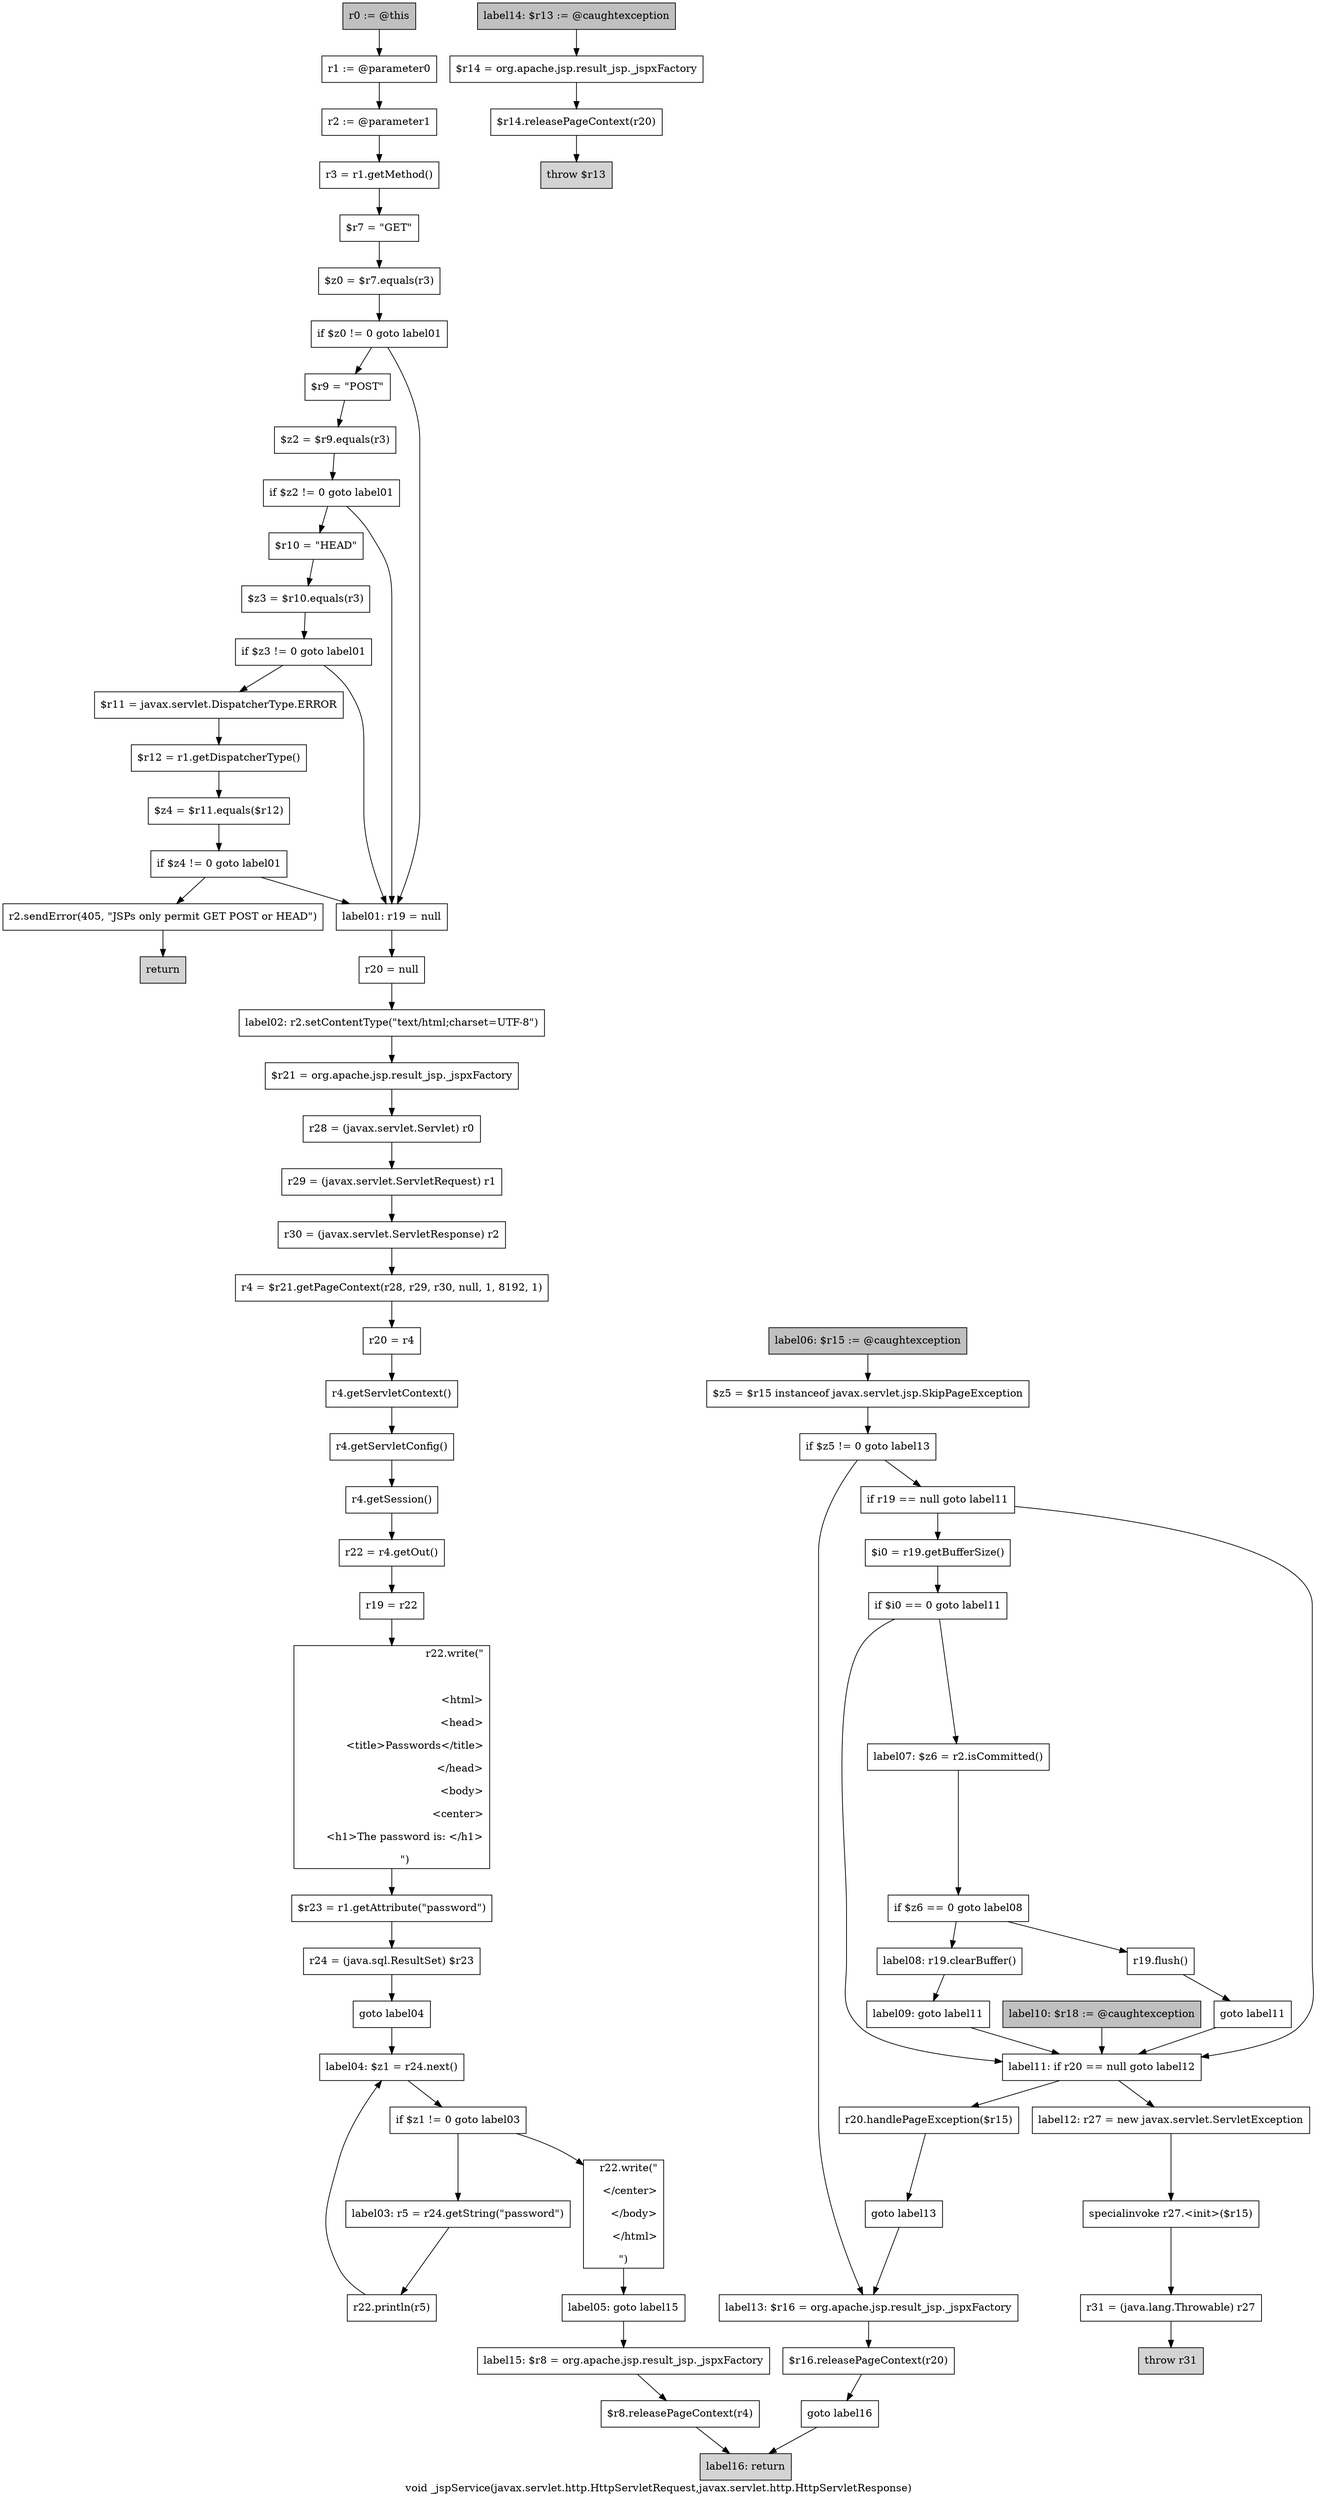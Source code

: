 digraph "void _jspService(javax.servlet.http.HttpServletRequest,javax.servlet.http.HttpServletResponse)" {
    label="void _jspService(javax.servlet.http.HttpServletRequest,javax.servlet.http.HttpServletResponse)";
    node [shape=box];
    "0" [style=filled,fillcolor=gray,label="r0 := @this",];
    "1" [label="r1 := @parameter0",];
    "0"->"1";
    "2" [label="r2 := @parameter1",];
    "1"->"2";
    "3" [label="r3 = r1.getMethod()",];
    "2"->"3";
    "4" [label="$r7 = \"GET\"",];
    "3"->"4";
    "5" [label="$z0 = $r7.equals(r3)",];
    "4"->"5";
    "6" [label="if $z0 != 0 goto label01",];
    "5"->"6";
    "7" [label="$r9 = \"POST\"",];
    "6"->"7";
    "19" [label="label01: r19 = null",];
    "6"->"19";
    "8" [label="$z2 = $r9.equals(r3)",];
    "7"->"8";
    "9" [label="if $z2 != 0 goto label01",];
    "8"->"9";
    "10" [label="$r10 = \"HEAD\"",];
    "9"->"10";
    "9"->"19";
    "11" [label="$z3 = $r10.equals(r3)",];
    "10"->"11";
    "12" [label="if $z3 != 0 goto label01",];
    "11"->"12";
    "13" [label="$r11 = javax.servlet.DispatcherType.ERROR",];
    "12"->"13";
    "12"->"19";
    "14" [label="$r12 = r1.getDispatcherType()",];
    "13"->"14";
    "15" [label="$z4 = $r11.equals($r12)",];
    "14"->"15";
    "16" [label="if $z4 != 0 goto label01",];
    "15"->"16";
    "17" [label="r2.sendError(405, \"JSPs only permit GET POST or HEAD\")",];
    "16"->"17";
    "16"->"19";
    "18" [style=filled,fillcolor=lightgray,label="return",];
    "17"->"18";
    "20" [label="r20 = null",];
    "19"->"20";
    "21" [label="label02: r2.setContentType(\"text/html;charset=UTF-8\")",];
    "20"->"21";
    "22" [label="$r21 = org.apache.jsp.result_jsp._jspxFactory",];
    "21"->"22";
    "23" [label="r28 = (javax.servlet.Servlet) r0",];
    "22"->"23";
    "24" [label="r29 = (javax.servlet.ServletRequest) r1",];
    "23"->"24";
    "25" [label="r30 = (javax.servlet.ServletResponse) r2",];
    "24"->"25";
    "26" [label="r4 = $r21.getPageContext(r28, r29, r30, null, 1, 8192, 1)",];
    "25"->"26";
    "27" [label="r20 = r4",];
    "26"->"27";
    "28" [label="r4.getServletContext()",];
    "27"->"28";
    "29" [label="r4.getServletConfig()",];
    "28"->"29";
    "30" [label="r4.getSession()",];
    "29"->"30";
    "31" [label="r22 = r4.getOut()",];
    "30"->"31";
    "32" [label="r19 = r22",];
    "31"->"32";
    "33" [label="r22.write(\"\r\n\r\n<html>\r\n<head>\r\n    <title>Passwords</title>\r\n</head>\r\n<body>\r\n    <center>\r\n        <h1>The password is: </h1>\r\n        \")",];
    "32"->"33";
    "34" [label="$r23 = r1.getAttribute(\"password\")",];
    "33"->"34";
    "35" [label="r24 = (java.sql.ResultSet) $r23",];
    "34"->"35";
    "36" [label="goto label04",];
    "35"->"36";
    "39" [label="label04: $z1 = r24.next()",];
    "36"->"39";
    "37" [label="label03: r5 = r24.getString(\"password\")",];
    "38" [label="r22.println(r5)",];
    "37"->"38";
    "38"->"39";
    "40" [label="if $z1 != 0 goto label03",];
    "39"->"40";
    "40"->"37";
    "41" [label="r22.write(\"\r\n    </center>\r\n</body>\r\n</html>\r\n\")",];
    "40"->"41";
    "42" [label="label05: goto label15",];
    "41"->"42";
    "70" [label="label15: $r8 = org.apache.jsp.result_jsp._jspxFactory",];
    "42"->"70";
    "43" [style=filled,fillcolor=gray,label="label06: $r15 := @caughtexception",];
    "44" [label="$z5 = $r15 instanceof javax.servlet.jsp.SkipPageException",];
    "43"->"44";
    "45" [label="if $z5 != 0 goto label13",];
    "44"->"45";
    "46" [label="if r19 == null goto label11",];
    "45"->"46";
    "63" [label="label13: $r16 = org.apache.jsp.result_jsp._jspxFactory",];
    "45"->"63";
    "47" [label="$i0 = r19.getBufferSize()",];
    "46"->"47";
    "56" [label="label11: if r20 == null goto label12",];
    "46"->"56";
    "48" [label="if $i0 == 0 goto label11",];
    "47"->"48";
    "49" [label="label07: $z6 = r2.isCommitted()",];
    "48"->"49";
    "48"->"56";
    "50" [label="if $z6 == 0 goto label08",];
    "49"->"50";
    "51" [label="r19.flush()",];
    "50"->"51";
    "53" [label="label08: r19.clearBuffer()",];
    "50"->"53";
    "52" [label="goto label11",];
    "51"->"52";
    "52"->"56";
    "54" [label="label09: goto label11",];
    "53"->"54";
    "54"->"56";
    "55" [style=filled,fillcolor=gray,label="label10: $r18 := @caughtexception",];
    "55"->"56";
    "57" [label="r20.handlePageException($r15)",];
    "56"->"57";
    "59" [label="label12: r27 = new javax.servlet.ServletException",];
    "56"->"59";
    "58" [label="goto label13",];
    "57"->"58";
    "58"->"63";
    "60" [label="specialinvoke r27.<init>($r15)",];
    "59"->"60";
    "61" [label="r31 = (java.lang.Throwable) r27",];
    "60"->"61";
    "62" [style=filled,fillcolor=lightgray,label="throw r31",];
    "61"->"62";
    "64" [label="$r16.releasePageContext(r20)",];
    "63"->"64";
    "65" [label="goto label16",];
    "64"->"65";
    "72" [style=filled,fillcolor=lightgray,label="label16: return",];
    "65"->"72";
    "66" [style=filled,fillcolor=gray,label="label14: $r13 := @caughtexception",];
    "67" [label="$r14 = org.apache.jsp.result_jsp._jspxFactory",];
    "66"->"67";
    "68" [label="$r14.releasePageContext(r20)",];
    "67"->"68";
    "69" [style=filled,fillcolor=lightgray,label="throw $r13",];
    "68"->"69";
    "71" [label="$r8.releasePageContext(r4)",];
    "70"->"71";
    "71"->"72";
}
